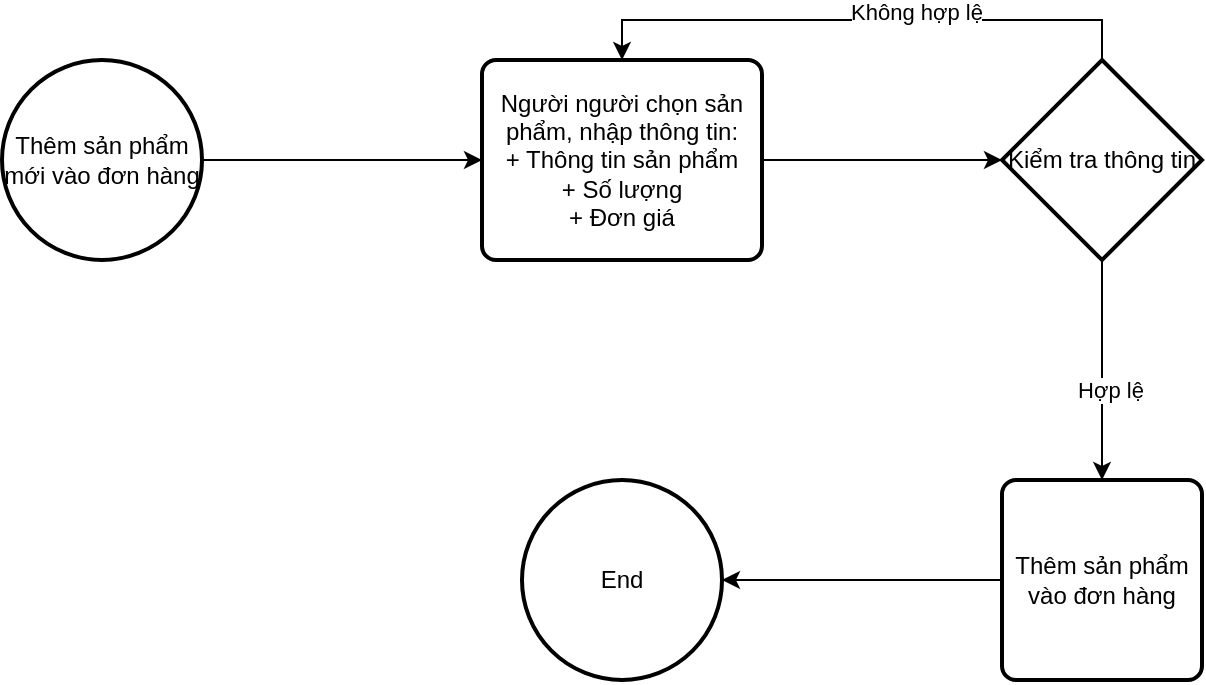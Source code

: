 <mxfile version="26.0.7">
  <diagram id="C5RBs43oDa-KdzZeNtuy" name="Page-1">
    <mxGraphModel dx="1338" dy="868" grid="1" gridSize="10" guides="1" tooltips="1" connect="1" arrows="1" fold="1" page="1" pageScale="1" pageWidth="827" pageHeight="1169" math="0" shadow="0">
      <root>
        <mxCell id="WIyWlLk6GJQsqaUBKTNV-0" />
        <mxCell id="WIyWlLk6GJQsqaUBKTNV-1" parent="WIyWlLk6GJQsqaUBKTNV-0" />
        <mxCell id="gMl2_Yt4ELBYdIMrdELi-3" style="edgeStyle=orthogonalEdgeStyle;rounded=0;orthogonalLoop=1;jettySize=auto;html=1;" edge="1" parent="WIyWlLk6GJQsqaUBKTNV-1" source="gMl2_Yt4ELBYdIMrdELi-0" target="gMl2_Yt4ELBYdIMrdELi-1">
          <mxGeometry relative="1" as="geometry" />
        </mxCell>
        <mxCell id="gMl2_Yt4ELBYdIMrdELi-0" value="Thêm sản phẩm mới vào đơn hàng" style="strokeWidth=2;html=1;shape=mxgraph.flowchart.start_2;whiteSpace=wrap;" vertex="1" parent="WIyWlLk6GJQsqaUBKTNV-1">
          <mxGeometry x="80" y="50" width="100" height="100" as="geometry" />
        </mxCell>
        <mxCell id="gMl2_Yt4ELBYdIMrdELi-1" value="Người người chọn sản phẩm, nhập thông tin:&lt;br&gt;+ Thông tin sản phẩm&lt;div&gt;+ Số lượng&lt;/div&gt;&lt;div&gt;+ Đơn giá&lt;/div&gt;" style="rounded=1;whiteSpace=wrap;html=1;absoluteArcSize=1;arcSize=14;strokeWidth=2;" vertex="1" parent="WIyWlLk6GJQsqaUBKTNV-1">
          <mxGeometry x="320" y="50" width="140" height="100" as="geometry" />
        </mxCell>
        <mxCell id="gMl2_Yt4ELBYdIMrdELi-5" style="edgeStyle=orthogonalEdgeStyle;rounded=0;orthogonalLoop=1;jettySize=auto;html=1;entryX=0.5;entryY=0;entryDx=0;entryDy=0;" edge="1" parent="WIyWlLk6GJQsqaUBKTNV-1" source="gMl2_Yt4ELBYdIMrdELi-2" target="gMl2_Yt4ELBYdIMrdELi-1">
          <mxGeometry relative="1" as="geometry">
            <Array as="points">
              <mxPoint x="630" y="30" />
              <mxPoint x="390" y="30" />
            </Array>
          </mxGeometry>
        </mxCell>
        <mxCell id="gMl2_Yt4ELBYdIMrdELi-6" value="Không hợp lệ" style="edgeLabel;html=1;align=center;verticalAlign=middle;resizable=0;points=[];" vertex="1" connectable="0" parent="gMl2_Yt4ELBYdIMrdELi-5">
          <mxGeometry x="-0.193" y="-4" relative="1" as="geometry">
            <mxPoint as="offset" />
          </mxGeometry>
        </mxCell>
        <mxCell id="gMl2_Yt4ELBYdIMrdELi-8" style="edgeStyle=orthogonalEdgeStyle;rounded=0;orthogonalLoop=1;jettySize=auto;html=1;entryX=0.5;entryY=0;entryDx=0;entryDy=0;" edge="1" parent="WIyWlLk6GJQsqaUBKTNV-1" source="gMl2_Yt4ELBYdIMrdELi-2" target="gMl2_Yt4ELBYdIMrdELi-7">
          <mxGeometry relative="1" as="geometry" />
        </mxCell>
        <mxCell id="gMl2_Yt4ELBYdIMrdELi-9" value="Hợp lệ" style="edgeLabel;html=1;align=center;verticalAlign=middle;resizable=0;points=[];" vertex="1" connectable="0" parent="gMl2_Yt4ELBYdIMrdELi-8">
          <mxGeometry x="0.182" y="4" relative="1" as="geometry">
            <mxPoint as="offset" />
          </mxGeometry>
        </mxCell>
        <mxCell id="gMl2_Yt4ELBYdIMrdELi-2" value="Kiểm tra thông tin" style="strokeWidth=2;html=1;shape=mxgraph.flowchart.decision;whiteSpace=wrap;" vertex="1" parent="WIyWlLk6GJQsqaUBKTNV-1">
          <mxGeometry x="580" y="50" width="100" height="100" as="geometry" />
        </mxCell>
        <mxCell id="gMl2_Yt4ELBYdIMrdELi-4" style="edgeStyle=orthogonalEdgeStyle;rounded=0;orthogonalLoop=1;jettySize=auto;html=1;entryX=0;entryY=0.5;entryDx=0;entryDy=0;entryPerimeter=0;" edge="1" parent="WIyWlLk6GJQsqaUBKTNV-1" source="gMl2_Yt4ELBYdIMrdELi-1" target="gMl2_Yt4ELBYdIMrdELi-2">
          <mxGeometry relative="1" as="geometry" />
        </mxCell>
        <mxCell id="gMl2_Yt4ELBYdIMrdELi-7" value="Thêm sản phẩm vào đơn hàng" style="rounded=1;whiteSpace=wrap;html=1;absoluteArcSize=1;arcSize=14;strokeWidth=2;" vertex="1" parent="WIyWlLk6GJQsqaUBKTNV-1">
          <mxGeometry x="580" y="260" width="100" height="100" as="geometry" />
        </mxCell>
        <mxCell id="gMl2_Yt4ELBYdIMrdELi-13" value="End" style="strokeWidth=2;html=1;shape=mxgraph.flowchart.start_2;whiteSpace=wrap;" vertex="1" parent="WIyWlLk6GJQsqaUBKTNV-1">
          <mxGeometry x="340" y="260" width="100" height="100" as="geometry" />
        </mxCell>
        <mxCell id="gMl2_Yt4ELBYdIMrdELi-21" style="edgeStyle=orthogonalEdgeStyle;rounded=0;orthogonalLoop=1;jettySize=auto;html=1;entryX=1;entryY=0.5;entryDx=0;entryDy=0;entryPerimeter=0;" edge="1" parent="WIyWlLk6GJQsqaUBKTNV-1" source="gMl2_Yt4ELBYdIMrdELi-7" target="gMl2_Yt4ELBYdIMrdELi-13">
          <mxGeometry relative="1" as="geometry">
            <Array as="points" />
          </mxGeometry>
        </mxCell>
      </root>
    </mxGraphModel>
  </diagram>
</mxfile>
